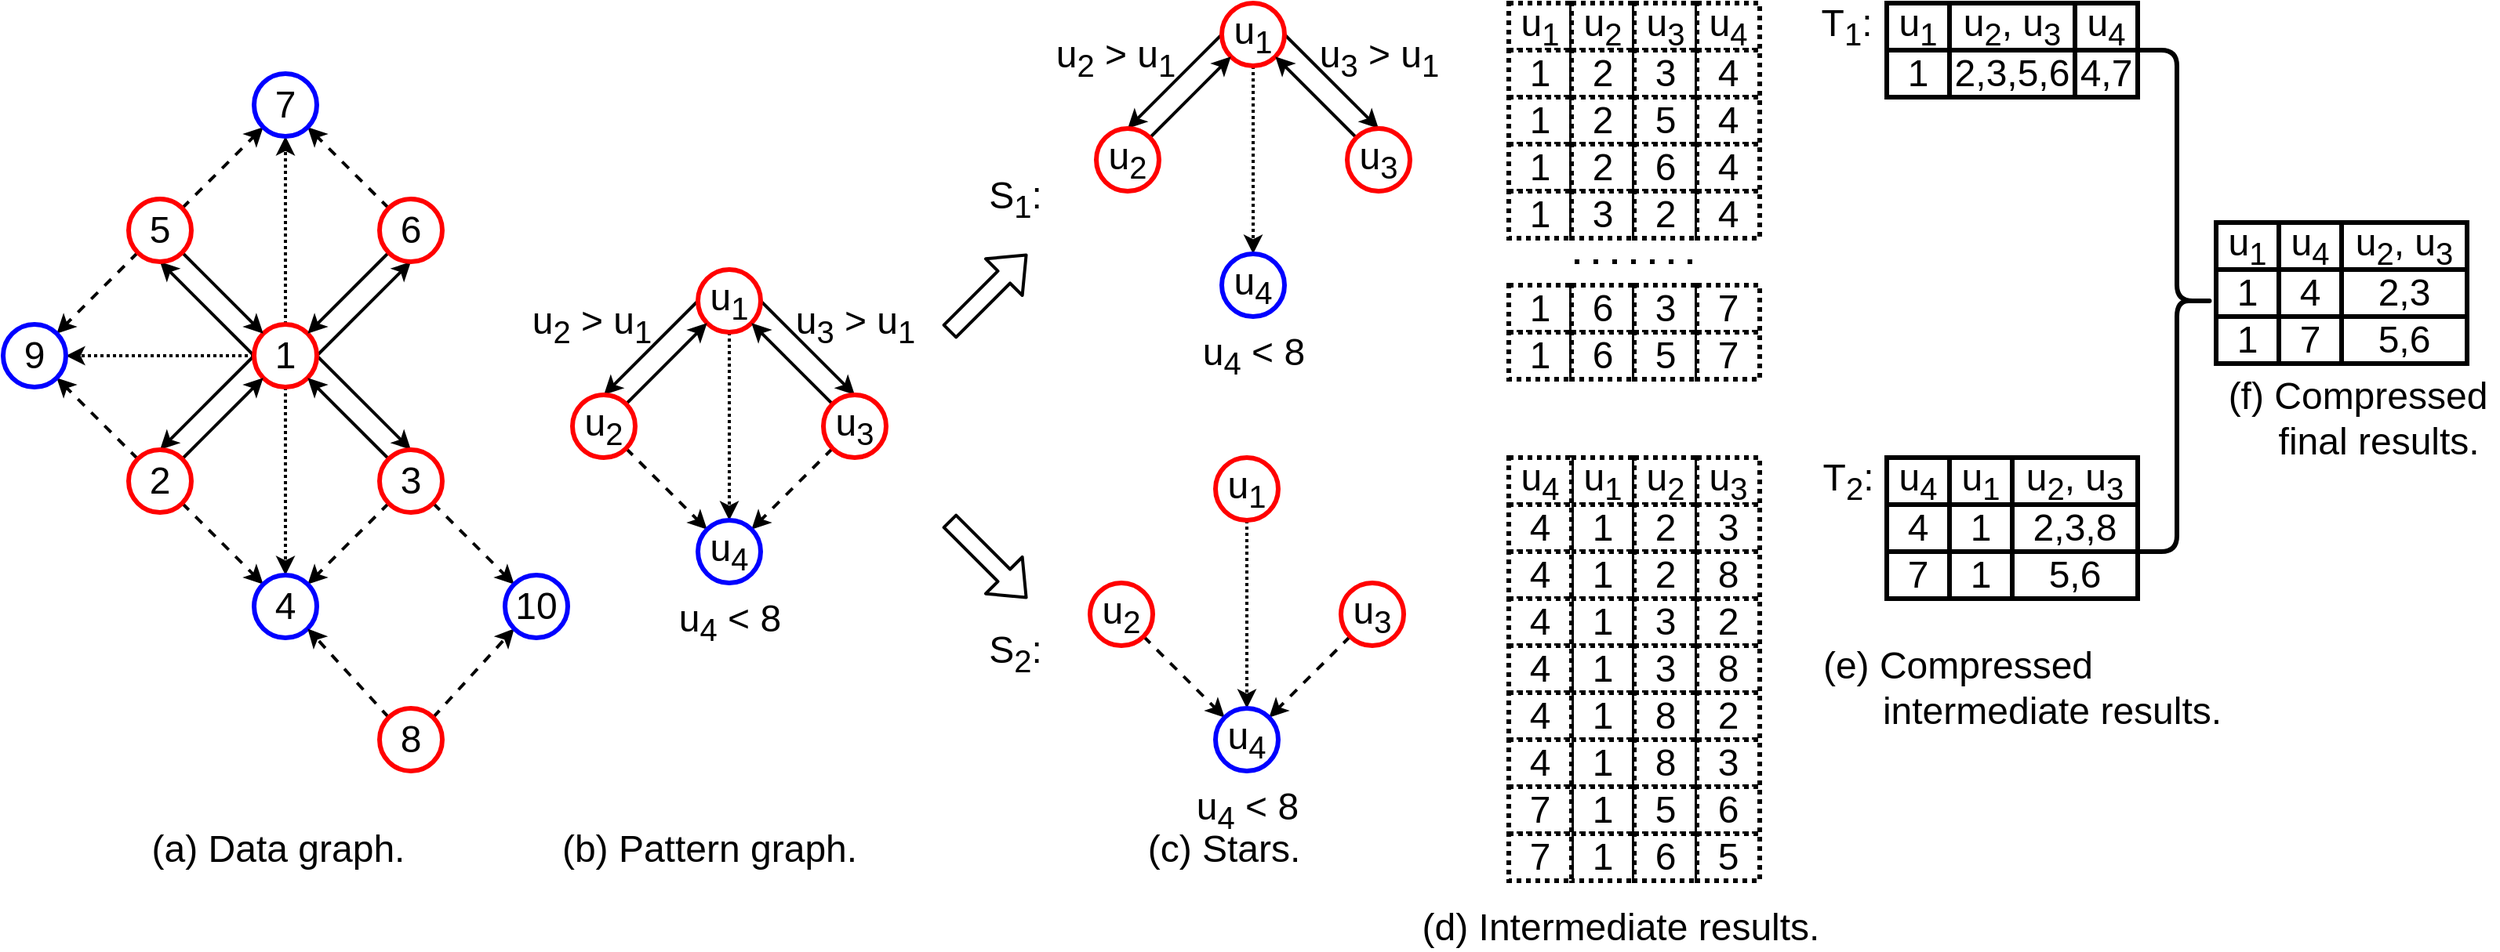 <mxfile version="14.1.8" type="device"><diagram id="WOaeIMO-vQo9n7MquIrS" name="Page-1"><mxGraphModel dx="1102" dy="1976" grid="1" gridSize="10" guides="1" tooltips="1" connect="1" arrows="1" fold="1" page="1" pageScale="1" pageWidth="827" pageHeight="1169" math="0" shadow="0"><root><mxCell id="0"/><mxCell id="1" parent="0"/><mxCell id="_sLVe3COyLqrtuOMPPy9-32" style="edgeStyle=none;rounded=0;orthogonalLoop=1;jettySize=auto;html=1;exitX=0;exitY=0.5;exitDx=0;exitDy=0;entryX=0.5;entryY=0;entryDx=0;entryDy=0;strokeWidth=2;" parent="1" source="_sLVe3COyLqrtuOMPPy9-26" target="_sLVe3COyLqrtuOMPPy9-27" edge="1"><mxGeometry relative="1" as="geometry"/></mxCell><mxCell id="_sLVe3COyLqrtuOMPPy9-34" style="edgeStyle=none;rounded=0;orthogonalLoop=1;jettySize=auto;html=1;exitX=1;exitY=0.5;exitDx=0;exitDy=0;entryX=0.5;entryY=0;entryDx=0;entryDy=0;strokeWidth=2;" parent="1" source="_sLVe3COyLqrtuOMPPy9-26" target="_sLVe3COyLqrtuOMPPy9-28" edge="1"><mxGeometry relative="1" as="geometry"/></mxCell><mxCell id="_sLVe3COyLqrtuOMPPy9-38" style="edgeStyle=none;rounded=0;orthogonalLoop=1;jettySize=auto;html=1;exitX=0.5;exitY=1;exitDx=0;exitDy=0;dashed=1;strokeColor=#000000;strokeWidth=2;dashPattern=1 1;" parent="1" source="_sLVe3COyLqrtuOMPPy9-26" target="_sLVe3COyLqrtuOMPPy9-30" edge="1"><mxGeometry relative="1" as="geometry"/></mxCell><mxCell id="_sLVe3COyLqrtuOMPPy9-26" value="&lt;font style=&quot;font-size: 24px&quot;&gt;u&lt;sub&gt;1&lt;/sub&gt;&lt;/font&gt;" style="ellipse;whiteSpace=wrap;html=1;aspect=fixed;strokeColor=#FF0000;strokeWidth=3;" parent="1" vertex="1"><mxGeometry x="483" y="120" width="40" height="40" as="geometry"/></mxCell><mxCell id="_sLVe3COyLqrtuOMPPy9-33" style="edgeStyle=none;rounded=0;orthogonalLoop=1;jettySize=auto;html=1;exitX=1;exitY=0;exitDx=0;exitDy=0;entryX=0;entryY=1;entryDx=0;entryDy=0;strokeWidth=2;" parent="1" source="_sLVe3COyLqrtuOMPPy9-27" target="_sLVe3COyLqrtuOMPPy9-26" edge="1"><mxGeometry relative="1" as="geometry"/></mxCell><mxCell id="_sLVe3COyLqrtuOMPPy9-36" style="edgeStyle=none;rounded=0;orthogonalLoop=1;jettySize=auto;html=1;exitX=1;exitY=1;exitDx=0;exitDy=0;strokeWidth=2;dashed=1;" parent="1" source="_sLVe3COyLqrtuOMPPy9-27" target="_sLVe3COyLqrtuOMPPy9-30" edge="1"><mxGeometry relative="1" as="geometry"/></mxCell><mxCell id="_sLVe3COyLqrtuOMPPy9-27" value="&lt;span style=&quot;font-size: 24px&quot;&gt;u&lt;sub&gt;2&lt;/sub&gt;&lt;/span&gt;" style="ellipse;whiteSpace=wrap;html=1;aspect=fixed;strokeColor=#FF0000;strokeWidth=3;" parent="1" vertex="1"><mxGeometry x="403" y="200" width="40" height="40" as="geometry"/></mxCell><mxCell id="_sLVe3COyLqrtuOMPPy9-35" style="edgeStyle=none;rounded=0;orthogonalLoop=1;jettySize=auto;html=1;exitX=0;exitY=0;exitDx=0;exitDy=0;entryX=1;entryY=1;entryDx=0;entryDy=0;strokeWidth=2;" parent="1" source="_sLVe3COyLqrtuOMPPy9-28" target="_sLVe3COyLqrtuOMPPy9-26" edge="1"><mxGeometry relative="1" as="geometry"/></mxCell><mxCell id="_sLVe3COyLqrtuOMPPy9-37" style="edgeStyle=none;rounded=0;orthogonalLoop=1;jettySize=auto;html=1;exitX=0;exitY=1;exitDx=0;exitDy=0;dashed=1;strokeColor=#000000;strokeWidth=2;" parent="1" source="_sLVe3COyLqrtuOMPPy9-28" target="_sLVe3COyLqrtuOMPPy9-30" edge="1"><mxGeometry relative="1" as="geometry"/></mxCell><mxCell id="_sLVe3COyLqrtuOMPPy9-28" value="&lt;span style=&quot;font-size: 24px&quot;&gt;u&lt;sub&gt;3&lt;/sub&gt;&lt;/span&gt;" style="ellipse;whiteSpace=wrap;html=1;aspect=fixed;strokeColor=#FF0000;strokeWidth=3;" parent="1" vertex="1"><mxGeometry x="563" y="200" width="40" height="40" as="geometry"/></mxCell><mxCell id="_sLVe3COyLqrtuOMPPy9-30" value="&lt;font style=&quot;font-size: 24px&quot;&gt;u&lt;sub&gt;4&lt;/sub&gt;&lt;/font&gt;" style="ellipse;whiteSpace=wrap;html=1;aspect=fixed;strokeColor=#0000FF;strokeWidth=3;" parent="1" vertex="1"><mxGeometry x="483" y="280" width="40" height="40" as="geometry"/></mxCell><mxCell id="_sLVe3COyLqrtuOMPPy9-39" value="&lt;font style=&quot;font-size: 24px&quot;&gt;u&lt;sub&gt;2&lt;/sub&gt;&amp;nbsp;&amp;gt; u&lt;sub&gt;1&lt;/sub&gt;&lt;/font&gt;" style="text;html=1;align=center;verticalAlign=middle;resizable=0;points=[];autosize=1;" parent="1" vertex="1"><mxGeometry x="370" y="140" width="90" height="30" as="geometry"/></mxCell><mxCell id="_sLVe3COyLqrtuOMPPy9-40" value="&lt;font style=&quot;font-size: 24px&quot;&gt;u&lt;sub&gt;3&lt;/sub&gt;&amp;nbsp;&amp;gt; u&lt;sub&gt;1&lt;/sub&gt;&lt;/font&gt;" style="text;html=1;align=center;verticalAlign=middle;resizable=0;points=[];autosize=1;" parent="1" vertex="1"><mxGeometry x="538" y="140" width="90" height="30" as="geometry"/></mxCell><mxCell id="_sLVe3COyLqrtuOMPPy9-42" value="&lt;font style=&quot;font-size: 24px&quot;&gt;u&lt;sub&gt;4&lt;/sub&gt; &amp;lt; 8&lt;/font&gt;" style="text;html=1;align=center;verticalAlign=middle;resizable=0;points=[];autosize=1;" parent="1" vertex="1"><mxGeometry x="463" y="330" width="80" height="30" as="geometry"/></mxCell><mxCell id="_sLVe3COyLqrtuOMPPy9-43" style="edgeStyle=none;rounded=0;orthogonalLoop=1;jettySize=auto;html=1;exitX=0;exitY=0.5;exitDx=0;exitDy=0;entryX=0.5;entryY=0;entryDx=0;entryDy=0;strokeWidth=2;" parent="1" source="_sLVe3COyLqrtuOMPPy9-46" target="_sLVe3COyLqrtuOMPPy9-49" edge="1"><mxGeometry relative="1" as="geometry"/></mxCell><mxCell id="_sLVe3COyLqrtuOMPPy9-44" style="edgeStyle=none;rounded=0;orthogonalLoop=1;jettySize=auto;html=1;exitX=1;exitY=0.5;exitDx=0;exitDy=0;entryX=0.5;entryY=0;entryDx=0;entryDy=0;strokeWidth=2;" parent="1" source="_sLVe3COyLqrtuOMPPy9-46" target="_sLVe3COyLqrtuOMPPy9-52" edge="1"><mxGeometry relative="1" as="geometry"/></mxCell><mxCell id="_sLVe3COyLqrtuOMPPy9-45" style="edgeStyle=none;rounded=0;orthogonalLoop=1;jettySize=auto;html=1;exitX=0.5;exitY=1;exitDx=0;exitDy=0;dashed=1;strokeColor=#000000;strokeWidth=2;dashPattern=1 1;" parent="1" source="_sLVe3COyLqrtuOMPPy9-46" target="_sLVe3COyLqrtuOMPPy9-53" edge="1"><mxGeometry relative="1" as="geometry"/></mxCell><mxCell id="_sLVe3COyLqrtuOMPPy9-46" value="&lt;font style=&quot;font-size: 24px&quot;&gt;u&lt;sub&gt;1&lt;/sub&gt;&lt;/font&gt;" style="ellipse;whiteSpace=wrap;html=1;aspect=fixed;strokeColor=#FF0000;strokeWidth=3;" parent="1" vertex="1"><mxGeometry x="817" y="-50" width="40" height="40" as="geometry"/></mxCell><mxCell id="_sLVe3COyLqrtuOMPPy9-47" style="edgeStyle=none;rounded=0;orthogonalLoop=1;jettySize=auto;html=1;exitX=1;exitY=0;exitDx=0;exitDy=0;entryX=0;entryY=1;entryDx=0;entryDy=0;strokeWidth=2;" parent="1" source="_sLVe3COyLqrtuOMPPy9-49" target="_sLVe3COyLqrtuOMPPy9-46" edge="1"><mxGeometry relative="1" as="geometry"/></mxCell><mxCell id="_sLVe3COyLqrtuOMPPy9-49" value="&lt;span style=&quot;font-size: 24px&quot;&gt;u&lt;sub&gt;2&lt;/sub&gt;&lt;/span&gt;" style="ellipse;whiteSpace=wrap;html=1;aspect=fixed;strokeColor=#FF0000;strokeWidth=3;" parent="1" vertex="1"><mxGeometry x="737" y="30" width="40" height="40" as="geometry"/></mxCell><mxCell id="_sLVe3COyLqrtuOMPPy9-50" style="edgeStyle=none;rounded=0;orthogonalLoop=1;jettySize=auto;html=1;exitX=0;exitY=0;exitDx=0;exitDy=0;entryX=1;entryY=1;entryDx=0;entryDy=0;strokeWidth=2;" parent="1" source="_sLVe3COyLqrtuOMPPy9-52" target="_sLVe3COyLqrtuOMPPy9-46" edge="1"><mxGeometry relative="1" as="geometry"/></mxCell><mxCell id="_sLVe3COyLqrtuOMPPy9-52" value="&lt;span style=&quot;font-size: 24px&quot;&gt;u&lt;sub&gt;3&lt;/sub&gt;&lt;/span&gt;" style="ellipse;whiteSpace=wrap;html=1;aspect=fixed;strokeColor=#FF0000;strokeWidth=3;" parent="1" vertex="1"><mxGeometry x="897" y="30" width="40" height="40" as="geometry"/></mxCell><mxCell id="_sLVe3COyLqrtuOMPPy9-53" value="&lt;font style=&quot;font-size: 24px&quot;&gt;u&lt;sub&gt;4&lt;/sub&gt;&lt;/font&gt;" style="ellipse;whiteSpace=wrap;html=1;aspect=fixed;strokeColor=#0000FF;strokeWidth=3;" parent="1" vertex="1"><mxGeometry x="817" y="110" width="40" height="40" as="geometry"/></mxCell><mxCell id="_sLVe3COyLqrtuOMPPy9-54" value="&lt;font style=&quot;font-size: 24px&quot;&gt;u&lt;sub&gt;2&lt;/sub&gt;&amp;nbsp;&amp;gt; u&lt;sub&gt;1&lt;/sub&gt;&lt;/font&gt;" style="text;html=1;align=center;verticalAlign=middle;resizable=0;points=[];autosize=1;" parent="1" vertex="1"><mxGeometry x="704" y="-30" width="90" height="30" as="geometry"/></mxCell><mxCell id="_sLVe3COyLqrtuOMPPy9-55" value="&lt;font style=&quot;font-size: 24px&quot;&gt;u&lt;sub&gt;3&lt;/sub&gt;&amp;nbsp;&amp;gt; u&lt;sub&gt;1&lt;/sub&gt;&lt;/font&gt;" style="text;html=1;align=center;verticalAlign=middle;resizable=0;points=[];autosize=1;" parent="1" vertex="1"><mxGeometry x="872" y="-30" width="90" height="30" as="geometry"/></mxCell><mxCell id="_sLVe3COyLqrtuOMPPy9-56" value="&lt;font style=&quot;font-size: 24px&quot;&gt;u&lt;sub&gt;4&lt;/sub&gt; &amp;lt; 8&lt;/font&gt;" style="text;html=1;align=center;verticalAlign=middle;resizable=0;points=[];autosize=1;" parent="1" vertex="1"><mxGeometry x="797" y="160" width="80" height="30" as="geometry"/></mxCell><mxCell id="_sLVe3COyLqrtuOMPPy9-59" style="edgeStyle=none;rounded=0;orthogonalLoop=1;jettySize=auto;html=1;exitX=0.5;exitY=1;exitDx=0;exitDy=0;dashed=1;strokeColor=#000000;strokeWidth=2;dashPattern=1 1;" parent="1" source="_sLVe3COyLqrtuOMPPy9-60" target="_sLVe3COyLqrtuOMPPy9-67" edge="1"><mxGeometry relative="1" as="geometry"/></mxCell><mxCell id="_sLVe3COyLqrtuOMPPy9-60" value="&lt;font style=&quot;font-size: 24px&quot;&gt;u&lt;sub&gt;1&lt;/sub&gt;&lt;/font&gt;" style="ellipse;whiteSpace=wrap;html=1;aspect=fixed;strokeColor=#FF0000;strokeWidth=3;" parent="1" vertex="1"><mxGeometry x="813" y="240" width="40" height="40" as="geometry"/></mxCell><mxCell id="_sLVe3COyLqrtuOMPPy9-62" style="edgeStyle=none;rounded=0;orthogonalLoop=1;jettySize=auto;html=1;exitX=1;exitY=1;exitDx=0;exitDy=0;strokeWidth=2;dashed=1;" parent="1" source="_sLVe3COyLqrtuOMPPy9-63" target="_sLVe3COyLqrtuOMPPy9-67" edge="1"><mxGeometry relative="1" as="geometry"/></mxCell><mxCell id="_sLVe3COyLqrtuOMPPy9-63" value="&lt;span style=&quot;font-size: 24px&quot;&gt;u&lt;sub&gt;2&lt;/sub&gt;&lt;/span&gt;" style="ellipse;whiteSpace=wrap;html=1;aspect=fixed;strokeColor=#FF0000;strokeWidth=3;" parent="1" vertex="1"><mxGeometry x="733" y="320" width="40" height="40" as="geometry"/></mxCell><mxCell id="_sLVe3COyLqrtuOMPPy9-65" style="edgeStyle=none;rounded=0;orthogonalLoop=1;jettySize=auto;html=1;exitX=0;exitY=1;exitDx=0;exitDy=0;dashed=1;strokeColor=#000000;strokeWidth=2;" parent="1" source="_sLVe3COyLqrtuOMPPy9-66" target="_sLVe3COyLqrtuOMPPy9-67" edge="1"><mxGeometry relative="1" as="geometry"/></mxCell><mxCell id="_sLVe3COyLqrtuOMPPy9-66" value="&lt;span style=&quot;font-size: 24px&quot;&gt;u&lt;sub&gt;3&lt;/sub&gt;&lt;/span&gt;" style="ellipse;whiteSpace=wrap;html=1;aspect=fixed;strokeColor=#FF0000;strokeWidth=3;" parent="1" vertex="1"><mxGeometry x="893" y="320" width="40" height="40" as="geometry"/></mxCell><mxCell id="_sLVe3COyLqrtuOMPPy9-67" value="&lt;font style=&quot;font-size: 24px&quot;&gt;u&lt;sub&gt;4&lt;/sub&gt;&lt;/font&gt;" style="ellipse;whiteSpace=wrap;html=1;aspect=fixed;strokeColor=#0000FF;strokeWidth=3;" parent="1" vertex="1"><mxGeometry x="813" y="400" width="40" height="40" as="geometry"/></mxCell><mxCell id="_sLVe3COyLqrtuOMPPy9-70" value="&lt;font style=&quot;font-size: 24px&quot;&gt;u&lt;sub&gt;4&lt;/sub&gt; &amp;lt; 8&lt;/font&gt;" style="text;html=1;align=center;verticalAlign=middle;resizable=0;points=[];autosize=1;" parent="1" vertex="1"><mxGeometry x="793" y="450" width="80" height="30" as="geometry"/></mxCell><mxCell id="_sLVe3COyLqrtuOMPPy9-73" value="" style="shape=flexArrow;endArrow=classic;html=1;strokeWidth=2;" parent="1" edge="1"><mxGeometry width="50" height="50" relative="1" as="geometry"><mxPoint x="643" y="280" as="sourcePoint"/><mxPoint x="693" y="330" as="targetPoint"/></mxGeometry></mxCell><mxCell id="_sLVe3COyLqrtuOMPPy9-74" value="" style="shape=flexArrow;endArrow=classic;html=1;strokeWidth=2;" parent="1" edge="1"><mxGeometry width="50" height="50" relative="1" as="geometry"><mxPoint x="643" y="160" as="sourcePoint"/><mxPoint x="693" y="110" as="targetPoint"/></mxGeometry></mxCell><mxCell id="_sLVe3COyLqrtuOMPPy9-86" style="edgeStyle=none;rounded=0;orthogonalLoop=1;jettySize=auto;html=1;exitX=0;exitY=0.5;exitDx=0;exitDy=0;entryX=0.5;entryY=0;entryDx=0;entryDy=0;strokeWidth=2;" parent="1" source="_sLVe3COyLqrtuOMPPy9-89" target="_sLVe3COyLqrtuOMPPy9-92" edge="1"><mxGeometry relative="1" as="geometry"/></mxCell><mxCell id="_sLVe3COyLqrtuOMPPy9-87" style="edgeStyle=none;rounded=0;orthogonalLoop=1;jettySize=auto;html=1;exitX=1;exitY=0.5;exitDx=0;exitDy=0;entryX=0.5;entryY=0;entryDx=0;entryDy=0;strokeWidth=2;" parent="1" source="_sLVe3COyLqrtuOMPPy9-89" target="_sLVe3COyLqrtuOMPPy9-95" edge="1"><mxGeometry relative="1" as="geometry"/></mxCell><mxCell id="_sLVe3COyLqrtuOMPPy9-88" style="edgeStyle=none;rounded=0;orthogonalLoop=1;jettySize=auto;html=1;exitX=0.5;exitY=1;exitDx=0;exitDy=0;dashed=1;strokeColor=#000000;strokeWidth=2;dashPattern=1 1;" parent="1" source="_sLVe3COyLqrtuOMPPy9-89" target="_sLVe3COyLqrtuOMPPy9-96" edge="1"><mxGeometry relative="1" as="geometry"/></mxCell><mxCell id="_sLVe3COyLqrtuOMPPy9-107" style="edgeStyle=none;rounded=0;orthogonalLoop=1;jettySize=auto;html=1;exitX=0.5;exitY=0;exitDx=0;exitDy=0;dashed=1;strokeColor=#000000;strokeWidth=2;dashPattern=1 1;" parent="1" source="_sLVe3COyLqrtuOMPPy9-89" target="_sLVe3COyLqrtuOMPPy9-102" edge="1"><mxGeometry relative="1" as="geometry"/></mxCell><mxCell id="_sLVe3COyLqrtuOMPPy9-108" style="edgeStyle=none;rounded=0;orthogonalLoop=1;jettySize=auto;html=1;exitX=0;exitY=0.5;exitDx=0;exitDy=0;strokeColor=#000000;strokeWidth=2;entryX=0.5;entryY=1;entryDx=0;entryDy=0;" parent="1" source="_sLVe3COyLqrtuOMPPy9-89" target="_sLVe3COyLqrtuOMPPy9-100" edge="1"><mxGeometry relative="1" as="geometry"><mxPoint x="148" y="115" as="targetPoint"/></mxGeometry></mxCell><mxCell id="_sLVe3COyLqrtuOMPPy9-110" style="edgeStyle=none;rounded=0;orthogonalLoop=1;jettySize=auto;html=1;exitX=1;exitY=0.5;exitDx=0;exitDy=0;entryX=0.5;entryY=1;entryDx=0;entryDy=0;strokeColor=#000000;strokeWidth=2;" parent="1" source="_sLVe3COyLqrtuOMPPy9-89" target="_sLVe3COyLqrtuOMPPy9-101" edge="1"><mxGeometry relative="1" as="geometry"/></mxCell><mxCell id="_sLVe3COyLqrtuOMPPy9-162" style="edgeStyle=none;rounded=0;orthogonalLoop=1;jettySize=auto;html=1;exitX=0;exitY=0.5;exitDx=0;exitDy=0;entryX=1;entryY=0.5;entryDx=0;entryDy=0;dashed=1;dashPattern=1 1;strokeColor=#000000;strokeWidth=2;" parent="1" source="_sLVe3COyLqrtuOMPPy9-89" target="_sLVe3COyLqrtuOMPPy9-161" edge="1"><mxGeometry relative="1" as="geometry"/></mxCell><mxCell id="_sLVe3COyLqrtuOMPPy9-89" value="&lt;span style=&quot;font-size: 24px&quot;&gt;1&lt;/span&gt;" style="ellipse;whiteSpace=wrap;html=1;aspect=fixed;strokeColor=#FF0000;strokeWidth=3;" parent="1" vertex="1"><mxGeometry x="200" y="155" width="40" height="40" as="geometry"/></mxCell><mxCell id="_sLVe3COyLqrtuOMPPy9-90" style="edgeStyle=none;rounded=0;orthogonalLoop=1;jettySize=auto;html=1;exitX=1;exitY=0;exitDx=0;exitDy=0;entryX=0;entryY=1;entryDx=0;entryDy=0;strokeWidth=2;" parent="1" source="_sLVe3COyLqrtuOMPPy9-92" target="_sLVe3COyLqrtuOMPPy9-89" edge="1"><mxGeometry relative="1" as="geometry"/></mxCell><mxCell id="_sLVe3COyLqrtuOMPPy9-91" style="edgeStyle=none;rounded=0;orthogonalLoop=1;jettySize=auto;html=1;exitX=1;exitY=1;exitDx=0;exitDy=0;strokeWidth=2;dashed=1;" parent="1" source="_sLVe3COyLqrtuOMPPy9-92" target="_sLVe3COyLqrtuOMPPy9-96" edge="1"><mxGeometry relative="1" as="geometry"/></mxCell><mxCell id="_sLVe3COyLqrtuOMPPy9-172" style="edgeStyle=none;rounded=0;orthogonalLoop=1;jettySize=auto;html=1;exitX=0;exitY=0;exitDx=0;exitDy=0;entryX=1;entryY=1;entryDx=0;entryDy=0;dashed=1;strokeColor=#000000;strokeWidth=2;" parent="1" source="_sLVe3COyLqrtuOMPPy9-92" target="_sLVe3COyLqrtuOMPPy9-161" edge="1"><mxGeometry relative="1" as="geometry"/></mxCell><mxCell id="_sLVe3COyLqrtuOMPPy9-92" value="&lt;span style=&quot;font-size: 24px&quot;&gt;2&lt;/span&gt;" style="ellipse;whiteSpace=wrap;html=1;aspect=fixed;strokeColor=#FF0000;strokeWidth=3;" parent="1" vertex="1"><mxGeometry x="120" y="235" width="40" height="40" as="geometry"/></mxCell><mxCell id="_sLVe3COyLqrtuOMPPy9-93" style="edgeStyle=none;rounded=0;orthogonalLoop=1;jettySize=auto;html=1;exitX=0;exitY=0;exitDx=0;exitDy=0;entryX=1;entryY=1;entryDx=0;entryDy=0;strokeWidth=2;" parent="1" source="_sLVe3COyLqrtuOMPPy9-95" target="_sLVe3COyLqrtuOMPPy9-89" edge="1"><mxGeometry relative="1" as="geometry"/></mxCell><mxCell id="_sLVe3COyLqrtuOMPPy9-94" style="edgeStyle=none;rounded=0;orthogonalLoop=1;jettySize=auto;html=1;exitX=0;exitY=1;exitDx=0;exitDy=0;dashed=1;strokeColor=#000000;strokeWidth=2;" parent="1" source="_sLVe3COyLqrtuOMPPy9-95" target="_sLVe3COyLqrtuOMPPy9-96" edge="1"><mxGeometry relative="1" as="geometry"/></mxCell><mxCell id="UqolCwmjwuhGTCNBDxqi-11" style="edgeStyle=none;rounded=0;orthogonalLoop=1;jettySize=auto;html=1;exitX=1;exitY=1;exitDx=0;exitDy=0;entryX=0;entryY=0;entryDx=0;entryDy=0;strokeWidth=2;dashed=1;" parent="1" source="_sLVe3COyLqrtuOMPPy9-95" target="UqolCwmjwuhGTCNBDxqi-10" edge="1"><mxGeometry relative="1" as="geometry"/></mxCell><mxCell id="_sLVe3COyLqrtuOMPPy9-95" value="&lt;span style=&quot;font-size: 24px&quot;&gt;3&lt;/span&gt;" style="ellipse;whiteSpace=wrap;html=1;aspect=fixed;strokeColor=#FF0000;strokeWidth=3;" parent="1" vertex="1"><mxGeometry x="280" y="235" width="40" height="40" as="geometry"/></mxCell><mxCell id="_sLVe3COyLqrtuOMPPy9-96" value="&lt;span style=&quot;font-size: 24px&quot;&gt;4&lt;/span&gt;" style="ellipse;whiteSpace=wrap;html=1;aspect=fixed;strokeColor=#0000FF;strokeWidth=3;" parent="1" vertex="1"><mxGeometry x="200" y="315" width="40" height="40" as="geometry"/></mxCell><mxCell id="_sLVe3COyLqrtuOMPPy9-109" style="edgeStyle=none;rounded=0;orthogonalLoop=1;jettySize=auto;html=1;exitX=1;exitY=1;exitDx=0;exitDy=0;strokeColor=#000000;strokeWidth=2;" parent="1" source="_sLVe3COyLqrtuOMPPy9-100" target="_sLVe3COyLqrtuOMPPy9-89" edge="1"><mxGeometry relative="1" as="geometry"/></mxCell><mxCell id="_sLVe3COyLqrtuOMPPy9-112" style="edgeStyle=none;rounded=0;orthogonalLoop=1;jettySize=auto;html=1;exitX=1;exitY=0;exitDx=0;exitDy=0;strokeColor=#000000;strokeWidth=2;dashed=1;" parent="1" source="_sLVe3COyLqrtuOMPPy9-100" target="_sLVe3COyLqrtuOMPPy9-102" edge="1"><mxGeometry relative="1" as="geometry"/></mxCell><mxCell id="_sLVe3COyLqrtuOMPPy9-171" style="edgeStyle=none;rounded=0;orthogonalLoop=1;jettySize=auto;html=1;exitX=0;exitY=1;exitDx=0;exitDy=0;entryX=1;entryY=0;entryDx=0;entryDy=0;dashed=1;strokeColor=#000000;strokeWidth=2;" parent="1" source="_sLVe3COyLqrtuOMPPy9-100" target="_sLVe3COyLqrtuOMPPy9-161" edge="1"><mxGeometry relative="1" as="geometry"/></mxCell><mxCell id="_sLVe3COyLqrtuOMPPy9-100" value="&lt;span style=&quot;font-size: 24px&quot;&gt;5&lt;/span&gt;" style="ellipse;whiteSpace=wrap;html=1;aspect=fixed;strokeColor=#FF0000;strokeWidth=3;" parent="1" vertex="1"><mxGeometry x="120" y="75" width="40" height="40" as="geometry"/></mxCell><mxCell id="_sLVe3COyLqrtuOMPPy9-111" style="edgeStyle=none;rounded=0;orthogonalLoop=1;jettySize=auto;html=1;exitX=0;exitY=1;exitDx=0;exitDy=0;entryX=1;entryY=0;entryDx=0;entryDy=0;strokeColor=#000000;strokeWidth=2;" parent="1" source="_sLVe3COyLqrtuOMPPy9-101" target="_sLVe3COyLqrtuOMPPy9-89" edge="1"><mxGeometry relative="1" as="geometry"/></mxCell><mxCell id="_sLVe3COyLqrtuOMPPy9-113" style="edgeStyle=none;rounded=0;orthogonalLoop=1;jettySize=auto;html=1;exitX=0;exitY=0;exitDx=0;exitDy=0;entryX=1;entryY=1;entryDx=0;entryDy=0;dashed=1;strokeColor=#000000;strokeWidth=2;" parent="1" source="_sLVe3COyLqrtuOMPPy9-101" target="_sLVe3COyLqrtuOMPPy9-102" edge="1"><mxGeometry relative="1" as="geometry"/></mxCell><mxCell id="_sLVe3COyLqrtuOMPPy9-101" value="&lt;span style=&quot;font-size: 24px&quot;&gt;6&lt;/span&gt;" style="ellipse;whiteSpace=wrap;html=1;aspect=fixed;strokeColor=#FF0000;strokeWidth=3;" parent="1" vertex="1"><mxGeometry x="280" y="75" width="40" height="40" as="geometry"/></mxCell><mxCell id="_sLVe3COyLqrtuOMPPy9-102" value="&lt;span style=&quot;font-size: 24px&quot;&gt;7&lt;/span&gt;" style="ellipse;whiteSpace=wrap;html=1;aspect=fixed;strokeColor=#0000FF;strokeWidth=3;" parent="1" vertex="1"><mxGeometry x="200" y="-5" width="40" height="40" as="geometry"/></mxCell><mxCell id="_sLVe3COyLqrtuOMPPy9-114" value="&lt;font style=&quot;font-size: 24px&quot;&gt;u&lt;sub&gt;1&lt;/sub&gt;&lt;/font&gt;" style="rounded=0;whiteSpace=wrap;html=1;strokeWidth=3;dashed=1;dashPattern=1 1;" parent="1" vertex="1"><mxGeometry x="1000" y="-50" width="40" height="30" as="geometry"/></mxCell><mxCell id="_sLVe3COyLqrtuOMPPy9-115" value="&lt;span style=&quot;font-size: 24px&quot;&gt;u&lt;sub&gt;2&lt;/sub&gt;&lt;/span&gt;" style="rounded=0;whiteSpace=wrap;html=1;strokeWidth=3;dashed=1;dashPattern=1 1;" parent="1" vertex="1"><mxGeometry x="1040" y="-50" width="40" height="30" as="geometry"/></mxCell><mxCell id="_sLVe3COyLqrtuOMPPy9-116" value="&lt;span style=&quot;font-size: 24px&quot;&gt;u&lt;sub&gt;3&lt;/sub&gt;&lt;/span&gt;" style="rounded=0;whiteSpace=wrap;html=1;strokeWidth=3;dashed=1;dashPattern=1 1;" parent="1" vertex="1"><mxGeometry x="1080" y="-50" width="40" height="30" as="geometry"/></mxCell><mxCell id="_sLVe3COyLqrtuOMPPy9-117" value="&lt;span style=&quot;font-size: 24px&quot;&gt;u&lt;sub&gt;4&lt;/sub&gt;&lt;/span&gt;" style="rounded=0;whiteSpace=wrap;html=1;strokeWidth=3;dashed=1;dashPattern=1 1;" parent="1" vertex="1"><mxGeometry x="1120" y="-50" width="40" height="30" as="geometry"/></mxCell><mxCell id="_sLVe3COyLqrtuOMPPy9-119" value="&lt;span style=&quot;font-size: 24px&quot;&gt;1&lt;/span&gt;" style="rounded=0;whiteSpace=wrap;html=1;strokeWidth=3;dashed=1;dashPattern=1 1;" parent="1" vertex="1"><mxGeometry x="1000" y="-20" width="40" height="30" as="geometry"/></mxCell><mxCell id="_sLVe3COyLqrtuOMPPy9-120" value="&lt;span style=&quot;font-size: 24px&quot;&gt;2&lt;/span&gt;" style="rounded=0;whiteSpace=wrap;html=1;strokeWidth=3;dashed=1;dashPattern=1 1;" parent="1" vertex="1"><mxGeometry x="1040" y="-20" width="40" height="30" as="geometry"/></mxCell><mxCell id="_sLVe3COyLqrtuOMPPy9-121" value="&lt;span style=&quot;font-size: 24px&quot;&gt;3&lt;/span&gt;" style="rounded=0;whiteSpace=wrap;html=1;strokeWidth=3;dashed=1;dashPattern=1 1;" parent="1" vertex="1"><mxGeometry x="1080" y="-20" width="40" height="30" as="geometry"/></mxCell><mxCell id="_sLVe3COyLqrtuOMPPy9-122" value="&lt;span style=&quot;font-size: 24px&quot;&gt;4&lt;/span&gt;" style="rounded=0;whiteSpace=wrap;html=1;strokeWidth=3;dashed=1;dashPattern=1 1;" parent="1" vertex="1"><mxGeometry x="1120" y="-20" width="40" height="30" as="geometry"/></mxCell><mxCell id="_sLVe3COyLqrtuOMPPy9-123" value="&lt;span style=&quot;font-size: 24px&quot;&gt;1&lt;/span&gt;" style="rounded=0;whiteSpace=wrap;html=1;strokeWidth=3;dashed=1;dashPattern=1 1;" parent="1" vertex="1"><mxGeometry x="1000" y="10" width="40" height="30" as="geometry"/></mxCell><mxCell id="_sLVe3COyLqrtuOMPPy9-124" value="&lt;span style=&quot;font-size: 24px&quot;&gt;2&lt;/span&gt;" style="rounded=0;whiteSpace=wrap;html=1;strokeWidth=3;dashed=1;dashPattern=1 1;" parent="1" vertex="1"><mxGeometry x="1040" y="10" width="40" height="30" as="geometry"/></mxCell><mxCell id="_sLVe3COyLqrtuOMPPy9-125" value="&lt;span style=&quot;font-size: 24px&quot;&gt;5&lt;/span&gt;" style="rounded=0;whiteSpace=wrap;html=1;strokeWidth=3;dashed=1;dashPattern=1 1;" parent="1" vertex="1"><mxGeometry x="1080" y="10" width="40" height="30" as="geometry"/></mxCell><mxCell id="_sLVe3COyLqrtuOMPPy9-126" value="&lt;span style=&quot;font-size: 24px&quot;&gt;4&lt;/span&gt;" style="rounded=0;whiteSpace=wrap;html=1;strokeWidth=3;dashed=1;dashPattern=1 1;" parent="1" vertex="1"><mxGeometry x="1120" y="10" width="40" height="30" as="geometry"/></mxCell><mxCell id="_sLVe3COyLqrtuOMPPy9-149" value="&lt;font style=&quot;font-size: 24px&quot;&gt;u&lt;sub&gt;1&lt;/sub&gt;&lt;/font&gt;" style="rounded=0;whiteSpace=wrap;html=1;strokeWidth=3;dashed=1;dashPattern=1 1;" parent="1" vertex="1"><mxGeometry x="1040" y="240" width="40" height="30" as="geometry"/></mxCell><mxCell id="_sLVe3COyLqrtuOMPPy9-150" value="&lt;span style=&quot;font-size: 24px&quot;&gt;u&lt;sub&gt;2&lt;/sub&gt;&lt;/span&gt;" style="rounded=0;whiteSpace=wrap;html=1;strokeWidth=3;dashed=1;dashPattern=1 1;" parent="1" vertex="1"><mxGeometry x="1080" y="240" width="40" height="30" as="geometry"/></mxCell><mxCell id="_sLVe3COyLqrtuOMPPy9-151" value="&lt;span style=&quot;font-size: 24px&quot;&gt;u&lt;sub&gt;3&lt;/sub&gt;&lt;/span&gt;" style="rounded=0;whiteSpace=wrap;html=1;strokeWidth=3;dashed=1;dashPattern=1 1;" parent="1" vertex="1"><mxGeometry x="1120" y="240" width="40" height="30" as="geometry"/></mxCell><mxCell id="_sLVe3COyLqrtuOMPPy9-152" value="&lt;span style=&quot;font-size: 24px&quot;&gt;1&lt;/span&gt;" style="rounded=0;whiteSpace=wrap;html=1;strokeWidth=3;dashed=1;dashPattern=1 1;" parent="1" vertex="1"><mxGeometry x="1040" y="270" width="40" height="30" as="geometry"/></mxCell><mxCell id="_sLVe3COyLqrtuOMPPy9-153" value="&lt;span style=&quot;font-size: 24px&quot;&gt;2&lt;/span&gt;" style="rounded=0;whiteSpace=wrap;html=1;strokeWidth=3;dashed=1;dashPattern=1 1;" parent="1" vertex="1"><mxGeometry x="1080" y="270" width="40" height="30" as="geometry"/></mxCell><mxCell id="_sLVe3COyLqrtuOMPPy9-154" value="&lt;span style=&quot;font-size: 24px&quot;&gt;3&lt;/span&gt;" style="rounded=0;whiteSpace=wrap;html=1;strokeWidth=3;dashed=1;dashPattern=1 1;" parent="1" vertex="1"><mxGeometry x="1120" y="270" width="40" height="30" as="geometry"/></mxCell><mxCell id="_sLVe3COyLqrtuOMPPy9-155" value="&lt;span style=&quot;font-size: 24px&quot;&gt;1&lt;/span&gt;" style="rounded=0;whiteSpace=wrap;html=1;strokeWidth=3;dashed=1;dashPattern=1 1;" parent="1" vertex="1"><mxGeometry x="1040" y="300" width="40" height="30" as="geometry"/></mxCell><mxCell id="_sLVe3COyLqrtuOMPPy9-156" value="&lt;span style=&quot;font-size: 24px&quot;&gt;2&lt;/span&gt;" style="rounded=0;whiteSpace=wrap;html=1;strokeWidth=3;dashed=1;dashPattern=1 1;" parent="1" vertex="1"><mxGeometry x="1080" y="300" width="40" height="30" as="geometry"/></mxCell><mxCell id="_sLVe3COyLqrtuOMPPy9-157" value="&lt;span style=&quot;font-size: 24px&quot;&gt;8&lt;/span&gt;" style="rounded=0;whiteSpace=wrap;html=1;strokeWidth=3;dashed=1;dashPattern=1 1;" parent="1" vertex="1"><mxGeometry x="1120" y="300" width="40" height="30" as="geometry"/></mxCell><mxCell id="_sLVe3COyLqrtuOMPPy9-158" value="&lt;span style=&quot;font-size: 24px&quot;&gt;u&lt;sub&gt;4&lt;/sub&gt;&lt;/span&gt;" style="rounded=0;whiteSpace=wrap;html=1;strokeWidth=3;dashed=1;dashPattern=1 1;" parent="1" vertex="1"><mxGeometry x="1000" y="240" width="40" height="30" as="geometry"/></mxCell><mxCell id="_sLVe3COyLqrtuOMPPy9-159" value="&lt;span style=&quot;font-size: 24px&quot;&gt;4&lt;/span&gt;" style="rounded=0;whiteSpace=wrap;html=1;strokeWidth=3;dashed=1;dashPattern=1 1;" parent="1" vertex="1"><mxGeometry x="1000" y="270" width="40" height="30" as="geometry"/></mxCell><mxCell id="_sLVe3COyLqrtuOMPPy9-160" value="&lt;span style=&quot;font-size: 24px&quot;&gt;4&lt;/span&gt;" style="rounded=0;whiteSpace=wrap;html=1;strokeWidth=3;dashed=1;dashPattern=1 1;" parent="1" vertex="1"><mxGeometry x="1000" y="300" width="40" height="30" as="geometry"/></mxCell><mxCell id="_sLVe3COyLqrtuOMPPy9-161" value="&lt;span style=&quot;font-size: 24px&quot;&gt;9&lt;/span&gt;" style="ellipse;whiteSpace=wrap;html=1;aspect=fixed;strokeColor=#0000FF;strokeWidth=3;" parent="1" vertex="1"><mxGeometry x="40" y="155" width="40" height="40" as="geometry"/></mxCell><mxCell id="_sLVe3COyLqrtuOMPPy9-163" value="&lt;span style=&quot;font-size: 24px&quot;&gt;1&lt;/span&gt;" style="rounded=0;whiteSpace=wrap;html=1;strokeWidth=3;dashed=1;dashPattern=1 1;" parent="1" vertex="1"><mxGeometry x="1000" y="40" width="40" height="30" as="geometry"/></mxCell><mxCell id="_sLVe3COyLqrtuOMPPy9-164" value="&lt;span style=&quot;font-size: 24px&quot;&gt;2&lt;/span&gt;" style="rounded=0;whiteSpace=wrap;html=1;strokeWidth=3;dashed=1;dashPattern=1 1;" parent="1" vertex="1"><mxGeometry x="1040" y="40" width="40" height="30" as="geometry"/></mxCell><mxCell id="_sLVe3COyLqrtuOMPPy9-165" value="&lt;span style=&quot;font-size: 24px&quot;&gt;6&lt;/span&gt;" style="rounded=0;whiteSpace=wrap;html=1;strokeWidth=3;dashed=1;dashPattern=1 1;" parent="1" vertex="1"><mxGeometry x="1080" y="40" width="40" height="30" as="geometry"/></mxCell><mxCell id="_sLVe3COyLqrtuOMPPy9-166" value="&lt;span style=&quot;font-size: 24px&quot;&gt;4&lt;/span&gt;" style="rounded=0;whiteSpace=wrap;html=1;strokeWidth=3;dashed=1;dashPattern=1 1;" parent="1" vertex="1"><mxGeometry x="1120" y="40" width="40" height="30" as="geometry"/></mxCell><mxCell id="_sLVe3COyLqrtuOMPPy9-167" value="&lt;span style=&quot;font-size: 24px&quot;&gt;1&lt;/span&gt;" style="rounded=0;whiteSpace=wrap;html=1;strokeWidth=3;dashed=1;dashPattern=1 1;" parent="1" vertex="1"><mxGeometry x="1000" y="70" width="40" height="30" as="geometry"/></mxCell><mxCell id="_sLVe3COyLqrtuOMPPy9-168" value="&lt;span style=&quot;font-size: 24px&quot;&gt;3&lt;/span&gt;" style="rounded=0;whiteSpace=wrap;html=1;strokeWidth=3;dashed=1;dashPattern=1 1;" parent="1" vertex="1"><mxGeometry x="1040" y="70" width="40" height="30" as="geometry"/></mxCell><mxCell id="_sLVe3COyLqrtuOMPPy9-169" value="&lt;span style=&quot;font-size: 24px&quot;&gt;2&lt;/span&gt;" style="rounded=0;whiteSpace=wrap;html=1;strokeWidth=3;dashed=1;dashPattern=1 1;" parent="1" vertex="1"><mxGeometry x="1080" y="70" width="40" height="30" as="geometry"/></mxCell><mxCell id="_sLVe3COyLqrtuOMPPy9-170" value="&lt;span style=&quot;font-size: 24px&quot;&gt;4&lt;/span&gt;" style="rounded=0;whiteSpace=wrap;html=1;strokeWidth=3;dashed=1;dashPattern=1 1;" parent="1" vertex="1"><mxGeometry x="1120" y="70" width="40" height="30" as="geometry"/></mxCell><mxCell id="_sLVe3COyLqrtuOMPPy9-174" style="edgeStyle=none;rounded=0;orthogonalLoop=1;jettySize=auto;html=1;exitX=0;exitY=0;exitDx=0;exitDy=0;entryX=1;entryY=1;entryDx=0;entryDy=0;dashed=1;strokeColor=#000000;strokeWidth=2;" parent="1" source="_sLVe3COyLqrtuOMPPy9-173" target="_sLVe3COyLqrtuOMPPy9-96" edge="1"><mxGeometry relative="1" as="geometry"/></mxCell><mxCell id="UqolCwmjwuhGTCNBDxqi-12" style="edgeStyle=none;rounded=0;orthogonalLoop=1;jettySize=auto;html=1;exitX=1;exitY=0;exitDx=0;exitDy=0;entryX=0;entryY=1;entryDx=0;entryDy=0;dashed=1;strokeWidth=2;" parent="1" source="_sLVe3COyLqrtuOMPPy9-173" target="UqolCwmjwuhGTCNBDxqi-10" edge="1"><mxGeometry relative="1" as="geometry"/></mxCell><mxCell id="_sLVe3COyLqrtuOMPPy9-173" value="&lt;span style=&quot;font-size: 24px&quot;&gt;8&lt;/span&gt;" style="ellipse;whiteSpace=wrap;html=1;aspect=fixed;strokeColor=#FF0000;strokeWidth=3;" parent="1" vertex="1"><mxGeometry x="280" y="400" width="40" height="40" as="geometry"/></mxCell><mxCell id="_sLVe3COyLqrtuOMPPy9-175" value="&lt;span style=&quot;font-size: 24px&quot;&gt;1&lt;/span&gt;" style="rounded=0;whiteSpace=wrap;html=1;strokeWidth=3;dashed=1;dashPattern=1 1;" parent="1" vertex="1"><mxGeometry x="1040" y="330" width="40" height="30" as="geometry"/></mxCell><mxCell id="_sLVe3COyLqrtuOMPPy9-176" value="&lt;span style=&quot;font-size: 24px&quot;&gt;3&lt;/span&gt;" style="rounded=0;whiteSpace=wrap;html=1;strokeWidth=3;dashed=1;dashPattern=1 1;" parent="1" vertex="1"><mxGeometry x="1080" y="330" width="40" height="30" as="geometry"/></mxCell><mxCell id="_sLVe3COyLqrtuOMPPy9-177" value="&lt;span style=&quot;font-size: 24px&quot;&gt;2&lt;/span&gt;" style="rounded=0;whiteSpace=wrap;html=1;strokeWidth=3;dashed=1;dashPattern=1 1;" parent="1" vertex="1"><mxGeometry x="1120" y="330" width="40" height="30" as="geometry"/></mxCell><mxCell id="_sLVe3COyLqrtuOMPPy9-178" value="&lt;span style=&quot;font-size: 24px&quot;&gt;1&lt;/span&gt;" style="rounded=0;whiteSpace=wrap;html=1;strokeWidth=3;dashed=1;dashPattern=1 1;" parent="1" vertex="1"><mxGeometry x="1040" y="360" width="40" height="30" as="geometry"/></mxCell><mxCell id="_sLVe3COyLqrtuOMPPy9-179" value="&lt;span style=&quot;font-size: 24px&quot;&gt;3&lt;/span&gt;" style="rounded=0;whiteSpace=wrap;html=1;strokeWidth=3;dashed=1;dashPattern=1 1;" parent="1" vertex="1"><mxGeometry x="1080" y="360" width="40" height="30" as="geometry"/></mxCell><mxCell id="_sLVe3COyLqrtuOMPPy9-180" value="&lt;span style=&quot;font-size: 24px&quot;&gt;8&lt;/span&gt;" style="rounded=0;whiteSpace=wrap;html=1;strokeWidth=3;dashed=1;dashPattern=1 1;" parent="1" vertex="1"><mxGeometry x="1120" y="360" width="40" height="30" as="geometry"/></mxCell><mxCell id="_sLVe3COyLqrtuOMPPy9-181" value="&lt;span style=&quot;font-size: 24px&quot;&gt;4&lt;/span&gt;" style="rounded=0;whiteSpace=wrap;html=1;strokeWidth=3;dashed=1;dashPattern=1 1;" parent="1" vertex="1"><mxGeometry x="1000" y="330" width="40" height="30" as="geometry"/></mxCell><mxCell id="_sLVe3COyLqrtuOMPPy9-182" value="&lt;span style=&quot;font-size: 24px&quot;&gt;4&lt;/span&gt;" style="rounded=0;whiteSpace=wrap;html=1;strokeWidth=3;dashed=1;dashPattern=1 1;" parent="1" vertex="1"><mxGeometry x="1000" y="360" width="40" height="30" as="geometry"/></mxCell><mxCell id="_sLVe3COyLqrtuOMPPy9-183" value="&lt;span style=&quot;font-size: 24px&quot;&gt;1&lt;/span&gt;" style="rounded=0;whiteSpace=wrap;html=1;strokeWidth=3;dashed=1;dashPattern=1 1;" parent="1" vertex="1"><mxGeometry x="1040" y="390" width="40" height="30" as="geometry"/></mxCell><mxCell id="_sLVe3COyLqrtuOMPPy9-184" value="&lt;span style=&quot;font-size: 24px&quot;&gt;8&lt;/span&gt;" style="rounded=0;whiteSpace=wrap;html=1;strokeWidth=3;dashed=1;dashPattern=1 1;" parent="1" vertex="1"><mxGeometry x="1080" y="390" width="40" height="30" as="geometry"/></mxCell><mxCell id="_sLVe3COyLqrtuOMPPy9-185" value="&lt;span style=&quot;font-size: 24px&quot;&gt;2&lt;/span&gt;" style="rounded=0;whiteSpace=wrap;html=1;strokeWidth=3;dashed=1;dashPattern=1 1;" parent="1" vertex="1"><mxGeometry x="1120" y="390" width="40" height="30" as="geometry"/></mxCell><mxCell id="_sLVe3COyLqrtuOMPPy9-186" value="&lt;span style=&quot;font-size: 24px&quot;&gt;1&lt;/span&gt;" style="rounded=0;whiteSpace=wrap;html=1;strokeWidth=3;dashed=1;dashPattern=1 1;" parent="1" vertex="1"><mxGeometry x="1040" y="420" width="40" height="30" as="geometry"/></mxCell><mxCell id="_sLVe3COyLqrtuOMPPy9-187" value="&lt;span style=&quot;font-size: 24px&quot;&gt;8&lt;/span&gt;" style="rounded=0;whiteSpace=wrap;html=1;strokeWidth=3;dashed=1;dashPattern=1 1;" parent="1" vertex="1"><mxGeometry x="1080" y="420" width="40" height="30" as="geometry"/></mxCell><mxCell id="_sLVe3COyLqrtuOMPPy9-188" value="&lt;span style=&quot;font-size: 24px&quot;&gt;3&lt;/span&gt;" style="rounded=0;whiteSpace=wrap;html=1;strokeWidth=3;dashed=1;dashPattern=1 1;" parent="1" vertex="1"><mxGeometry x="1120" y="420" width="40" height="30" as="geometry"/></mxCell><mxCell id="_sLVe3COyLqrtuOMPPy9-189" value="&lt;span style=&quot;font-size: 24px&quot;&gt;4&lt;/span&gt;" style="rounded=0;whiteSpace=wrap;html=1;strokeWidth=3;dashed=1;dashPattern=1 1;" parent="1" vertex="1"><mxGeometry x="1000" y="390" width="40" height="30" as="geometry"/></mxCell><mxCell id="_sLVe3COyLqrtuOMPPy9-190" value="&lt;span style=&quot;font-size: 24px&quot;&gt;4&lt;/span&gt;" style="rounded=0;whiteSpace=wrap;html=1;strokeWidth=3;dashed=1;dashPattern=1 1;" parent="1" vertex="1"><mxGeometry x="1000" y="420" width="40" height="30" as="geometry"/></mxCell><mxCell id="_sLVe3COyLqrtuOMPPy9-191" value="&lt;span style=&quot;font-size: 24px&quot;&gt;1&lt;/span&gt;" style="rounded=0;whiteSpace=wrap;html=1;strokeWidth=3;dashed=1;dashPattern=1 1;" parent="1" vertex="1"><mxGeometry x="1040" y="450" width="40" height="30" as="geometry"/></mxCell><mxCell id="_sLVe3COyLqrtuOMPPy9-192" value="&lt;span style=&quot;font-size: 24px&quot;&gt;5&lt;/span&gt;" style="rounded=0;whiteSpace=wrap;html=1;strokeWidth=3;dashed=1;dashPattern=1 1;" parent="1" vertex="1"><mxGeometry x="1080" y="450" width="40" height="30" as="geometry"/></mxCell><mxCell id="_sLVe3COyLqrtuOMPPy9-193" value="&lt;span style=&quot;font-size: 24px&quot;&gt;6&lt;/span&gt;" style="rounded=0;whiteSpace=wrap;html=1;strokeWidth=3;dashed=1;dashPattern=1 1;" parent="1" vertex="1"><mxGeometry x="1120" y="450" width="40" height="30" as="geometry"/></mxCell><mxCell id="_sLVe3COyLqrtuOMPPy9-194" value="&lt;span style=&quot;font-size: 24px&quot;&gt;1&lt;/span&gt;" style="rounded=0;whiteSpace=wrap;html=1;strokeWidth=3;dashed=1;dashPattern=1 1;" parent="1" vertex="1"><mxGeometry x="1040" y="480" width="40" height="30" as="geometry"/></mxCell><mxCell id="_sLVe3COyLqrtuOMPPy9-195" value="&lt;span style=&quot;font-size: 24px&quot;&gt;6&lt;/span&gt;" style="rounded=0;whiteSpace=wrap;html=1;strokeWidth=3;dashed=1;dashPattern=1 1;" parent="1" vertex="1"><mxGeometry x="1080" y="480" width="40" height="30" as="geometry"/></mxCell><mxCell id="_sLVe3COyLqrtuOMPPy9-196" value="&lt;span style=&quot;font-size: 24px&quot;&gt;5&lt;/span&gt;" style="rounded=0;whiteSpace=wrap;html=1;strokeWidth=3;dashed=1;dashPattern=1 1;" parent="1" vertex="1"><mxGeometry x="1120" y="480" width="40" height="30" as="geometry"/></mxCell><mxCell id="_sLVe3COyLqrtuOMPPy9-197" value="&lt;span style=&quot;font-size: 24px&quot;&gt;7&lt;/span&gt;" style="rounded=0;whiteSpace=wrap;html=1;strokeWidth=3;dashed=1;dashPattern=1 1;" parent="1" vertex="1"><mxGeometry x="1000" y="450" width="40" height="30" as="geometry"/></mxCell><mxCell id="_sLVe3COyLqrtuOMPPy9-198" value="&lt;span style=&quot;font-size: 24px&quot;&gt;7&lt;/span&gt;" style="rounded=0;whiteSpace=wrap;html=1;strokeWidth=3;dashed=1;dashPattern=1 1;" parent="1" vertex="1"><mxGeometry x="1000" y="480" width="40" height="30" as="geometry"/></mxCell><mxCell id="_sLVe3COyLqrtuOMPPy9-199" value="&lt;font style=&quot;font-size: 24px&quot;&gt;u&lt;sub&gt;1&lt;/sub&gt;&lt;/font&gt;" style="rounded=0;whiteSpace=wrap;html=1;strokeWidth=3;" parent="1" vertex="1"><mxGeometry x="1241" y="-50" width="40" height="30" as="geometry"/></mxCell><mxCell id="_sLVe3COyLqrtuOMPPy9-200" value="&lt;span style=&quot;font-size: 24px&quot;&gt;u&lt;sub&gt;2&lt;/sub&gt;, u&lt;sub&gt;3&lt;/sub&gt;&lt;/span&gt;" style="rounded=0;whiteSpace=wrap;html=1;strokeWidth=3;" parent="1" vertex="1"><mxGeometry x="1281" y="-50" width="80" height="30" as="geometry"/></mxCell><mxCell id="_sLVe3COyLqrtuOMPPy9-202" value="&lt;span style=&quot;font-size: 24px&quot;&gt;u&lt;sub&gt;4&lt;/sub&gt;&lt;/span&gt;" style="rounded=0;whiteSpace=wrap;html=1;strokeWidth=3;" parent="1" vertex="1"><mxGeometry x="1361" y="-50" width="40" height="30" as="geometry"/></mxCell><mxCell id="_sLVe3COyLqrtuOMPPy9-203" value="&lt;span style=&quot;font-size: 24px&quot;&gt;1&lt;/span&gt;" style="rounded=0;whiteSpace=wrap;html=1;strokeWidth=3;" parent="1" vertex="1"><mxGeometry x="1241" y="-20" width="40" height="30" as="geometry"/></mxCell><mxCell id="_sLVe3COyLqrtuOMPPy9-204" value="&lt;span style=&quot;font-size: 24px&quot;&gt;2,3,5,6&lt;/span&gt;" style="rounded=0;whiteSpace=wrap;html=1;strokeWidth=3;" parent="1" vertex="1"><mxGeometry x="1281" y="-20" width="80" height="30" as="geometry"/></mxCell><mxCell id="_sLVe3COyLqrtuOMPPy9-205" value="&lt;span style=&quot;font-size: 24px&quot;&gt;4,7&lt;/span&gt;" style="rounded=0;whiteSpace=wrap;html=1;strokeWidth=3;" parent="1" vertex="1"><mxGeometry x="1361" y="-20" width="40" height="30" as="geometry"/></mxCell><mxCell id="_sLVe3COyLqrtuOMPPy9-209" value="&lt;font style=&quot;font-size: 24px&quot;&gt;u&lt;sub&gt;1&lt;/sub&gt;&lt;/font&gt;" style="rounded=0;whiteSpace=wrap;html=1;strokeWidth=3;" parent="1" vertex="1"><mxGeometry x="1281" y="240" width="40" height="30" as="geometry"/></mxCell><mxCell id="_sLVe3COyLqrtuOMPPy9-210" value="&lt;span style=&quot;font-size: 24px&quot;&gt;u&lt;sub&gt;2&lt;/sub&gt;, u&lt;sub&gt;3&lt;/sub&gt;&lt;/span&gt;" style="rounded=0;whiteSpace=wrap;html=1;strokeWidth=3;" parent="1" vertex="1"><mxGeometry x="1321" y="240" width="80" height="30" as="geometry"/></mxCell><mxCell id="_sLVe3COyLqrtuOMPPy9-212" value="&lt;span style=&quot;font-size: 24px&quot;&gt;u&lt;sub&gt;4&lt;/sub&gt;&lt;/span&gt;" style="rounded=0;whiteSpace=wrap;html=1;strokeWidth=3;" parent="1" vertex="1"><mxGeometry x="1241" y="240" width="40" height="30" as="geometry"/></mxCell><mxCell id="_sLVe3COyLqrtuOMPPy9-213" value="&lt;span style=&quot;font-size: 24px&quot;&gt;1&lt;/span&gt;" style="rounded=0;whiteSpace=wrap;html=1;strokeWidth=3;" parent="1" vertex="1"><mxGeometry x="1281" y="270" width="40" height="30" as="geometry"/></mxCell><mxCell id="_sLVe3COyLqrtuOMPPy9-214" value="&lt;span style=&quot;font-size: 24px&quot;&gt;2,3,8&lt;/span&gt;" style="rounded=0;whiteSpace=wrap;html=1;strokeWidth=3;" parent="1" vertex="1"><mxGeometry x="1321" y="270" width="80" height="30" as="geometry"/></mxCell><mxCell id="_sLVe3COyLqrtuOMPPy9-215" value="&lt;span style=&quot;font-size: 24px&quot;&gt;4&lt;/span&gt;" style="rounded=0;whiteSpace=wrap;html=1;strokeWidth=3;" parent="1" vertex="1"><mxGeometry x="1241" y="270" width="40" height="30" as="geometry"/></mxCell><mxCell id="_sLVe3COyLqrtuOMPPy9-216" value="&lt;span style=&quot;font-size: 24px&quot;&gt;1&lt;/span&gt;" style="rounded=0;whiteSpace=wrap;html=1;strokeWidth=3;" parent="1" vertex="1"><mxGeometry x="1281" y="300" width="40" height="30" as="geometry"/></mxCell><mxCell id="_sLVe3COyLqrtuOMPPy9-217" value="&lt;span style=&quot;font-size: 24px&quot;&gt;5,6&lt;/span&gt;" style="rounded=0;whiteSpace=wrap;html=1;strokeWidth=3;" parent="1" vertex="1"><mxGeometry x="1321" y="300" width="80" height="30" as="geometry"/></mxCell><mxCell id="_sLVe3COyLqrtuOMPPy9-218" value="&lt;span style=&quot;font-size: 24px&quot;&gt;7&lt;/span&gt;" style="rounded=0;whiteSpace=wrap;html=1;strokeWidth=3;" parent="1" vertex="1"><mxGeometry x="1241" y="300" width="40" height="30" as="geometry"/></mxCell><mxCell id="_sLVe3COyLqrtuOMPPy9-228" value="&lt;font style=&quot;font-size: 24px&quot;&gt;u&lt;sub&gt;1&lt;/sub&gt;&lt;/font&gt;" style="rounded=0;whiteSpace=wrap;html=1;strokeWidth=3;" parent="1" vertex="1"><mxGeometry x="1451" y="90" width="40" height="30" as="geometry"/></mxCell><mxCell id="_sLVe3COyLqrtuOMPPy9-229" value="&lt;span style=&quot;font-size: 24px&quot;&gt;u&lt;sub&gt;2&lt;/sub&gt;, u&lt;sub&gt;3&lt;/sub&gt;&lt;/span&gt;" style="rounded=0;whiteSpace=wrap;html=1;strokeWidth=3;" parent="1" vertex="1"><mxGeometry x="1531" y="90" width="80" height="30" as="geometry"/></mxCell><mxCell id="_sLVe3COyLqrtuOMPPy9-230" value="&lt;span style=&quot;font-size: 24px&quot;&gt;u&lt;sub&gt;4&lt;/sub&gt;&lt;/span&gt;" style="rounded=0;whiteSpace=wrap;html=1;strokeWidth=3;" parent="1" vertex="1"><mxGeometry x="1491" y="90" width="40" height="30" as="geometry"/></mxCell><mxCell id="_sLVe3COyLqrtuOMPPy9-231" value="&lt;span style=&quot;font-size: 24px&quot;&gt;1&lt;/span&gt;" style="rounded=0;whiteSpace=wrap;html=1;strokeWidth=3;" parent="1" vertex="1"><mxGeometry x="1451" y="120" width="40" height="30" as="geometry"/></mxCell><mxCell id="_sLVe3COyLqrtuOMPPy9-232" value="&lt;span style=&quot;font-size: 24px&quot;&gt;2,3&lt;/span&gt;" style="rounded=0;whiteSpace=wrap;html=1;strokeWidth=3;" parent="1" vertex="1"><mxGeometry x="1531" y="120" width="80" height="30" as="geometry"/></mxCell><mxCell id="_sLVe3COyLqrtuOMPPy9-233" value="&lt;span style=&quot;font-size: 24px&quot;&gt;4&lt;/span&gt;" style="rounded=0;whiteSpace=wrap;html=1;strokeWidth=3;" parent="1" vertex="1"><mxGeometry x="1491" y="120" width="40" height="30" as="geometry"/></mxCell><mxCell id="_sLVe3COyLqrtuOMPPy9-234" value="&lt;span style=&quot;font-size: 24px&quot;&gt;1&lt;/span&gt;" style="rounded=0;whiteSpace=wrap;html=1;strokeWidth=3;" parent="1" vertex="1"><mxGeometry x="1451" y="150" width="40" height="30" as="geometry"/></mxCell><mxCell id="_sLVe3COyLqrtuOMPPy9-235" value="&lt;span style=&quot;font-size: 24px&quot;&gt;5,6&lt;/span&gt;" style="rounded=0;whiteSpace=wrap;html=1;strokeWidth=3;" parent="1" vertex="1"><mxGeometry x="1531" y="150" width="80" height="30" as="geometry"/></mxCell><mxCell id="_sLVe3COyLqrtuOMPPy9-236" value="&lt;span style=&quot;font-size: 24px&quot;&gt;7&lt;/span&gt;" style="rounded=0;whiteSpace=wrap;html=1;strokeWidth=3;" parent="1" vertex="1"><mxGeometry x="1491" y="150" width="40" height="30" as="geometry"/></mxCell><mxCell id="_sLVe3COyLqrtuOMPPy9-237" value="" style="shape=curlyBracket;whiteSpace=wrap;html=1;rounded=1;strokeWidth=3;flipH=1;" parent="1" vertex="1"><mxGeometry x="1401" y="-20" width="50" height="320" as="geometry"/></mxCell><mxCell id="_sLVe3COyLqrtuOMPPy9-238" value="&lt;span style=&quot;font-size: 24px&quot;&gt;(a) Data graph.&lt;/span&gt;" style="text;html=1;align=center;verticalAlign=middle;resizable=0;points=[];autosize=1;" parent="1" vertex="1"><mxGeometry x="125" y="480" width="180" height="20" as="geometry"/></mxCell><mxCell id="_sLVe3COyLqrtuOMPPy9-242" value="&lt;span style=&quot;font-size: 24px&quot;&gt;(b) Pattern graph.&lt;/span&gt;" style="text;html=1;align=center;verticalAlign=middle;resizable=0;points=[];autosize=1;" parent="1" vertex="1"><mxGeometry x="390" y="480" width="200" height="20" as="geometry"/></mxCell><mxCell id="_sLVe3COyLqrtuOMPPy9-243" value="&lt;span style=&quot;font-size: 24px&quot;&gt;(c) Stars.&lt;/span&gt;" style="text;html=1;align=center;verticalAlign=middle;resizable=0;points=[];autosize=1;" parent="1" vertex="1"><mxGeometry x="763" y="480" width="110" height="20" as="geometry"/></mxCell><mxCell id="_sLVe3COyLqrtuOMPPy9-244" value="&lt;span style=&quot;font-size: 24px&quot;&gt;(d) Intermediate results.&lt;/span&gt;" style="text;html=1;align=center;verticalAlign=middle;resizable=0;points=[];autosize=1;" parent="1" vertex="1"><mxGeometry x="936" y="530" width="270" height="20" as="geometry"/></mxCell><mxCell id="_sLVe3COyLqrtuOMPPy9-245" value="&lt;span style=&quot;font-size: 24px&quot;&gt;(e) Compressed&lt;br&gt;&amp;nbsp; &amp;nbsp; &amp;nbsp; &amp;nbsp; &amp;nbsp; &amp;nbsp; &amp;nbsp; &amp;nbsp; &amp;nbsp; intermediate results.&lt;br&gt;&lt;/span&gt;" style="text;html=1;align=center;verticalAlign=middle;resizable=0;points=[];autosize=1;" parent="1" vertex="1"><mxGeometry x="1111" y="367" width="350" height="40" as="geometry"/></mxCell><mxCell id="_sLVe3COyLqrtuOMPPy9-246" value="&lt;span style=&quot;font-size: 24px&quot;&gt;(f) Compressed&lt;br&gt;&amp;nbsp; &amp;nbsp; final results.&lt;/span&gt;" style="text;html=1;align=center;verticalAlign=middle;resizable=0;points=[];autosize=1;" parent="1" vertex="1"><mxGeometry x="1451" y="195" width="180" height="40" as="geometry"/></mxCell><mxCell id="44vhMUhuome_ph0TOzt7-17" value="&lt;span style=&quot;font-size: 24px&quot;&gt;1&lt;/span&gt;" style="rounded=0;whiteSpace=wrap;html=1;strokeWidth=3;dashed=1;dashPattern=1 1;" parent="1" vertex="1"><mxGeometry x="1000" y="130" width="40" height="30" as="geometry"/></mxCell><mxCell id="44vhMUhuome_ph0TOzt7-18" value="&lt;span style=&quot;font-size: 24px&quot;&gt;6&lt;/span&gt;" style="rounded=0;whiteSpace=wrap;html=1;strokeWidth=3;dashed=1;dashPattern=1 1;" parent="1" vertex="1"><mxGeometry x="1040" y="130" width="40" height="30" as="geometry"/></mxCell><mxCell id="44vhMUhuome_ph0TOzt7-19" value="&lt;span style=&quot;font-size: 24px&quot;&gt;3&lt;/span&gt;" style="rounded=0;whiteSpace=wrap;html=1;strokeWidth=3;dashed=1;dashPattern=1 1;" parent="1" vertex="1"><mxGeometry x="1080" y="130" width="40" height="30" as="geometry"/></mxCell><mxCell id="44vhMUhuome_ph0TOzt7-20" value="&lt;span style=&quot;font-size: 24px&quot;&gt;7&lt;/span&gt;" style="rounded=0;whiteSpace=wrap;html=1;strokeWidth=3;dashed=1;dashPattern=1 1;" parent="1" vertex="1"><mxGeometry x="1120" y="130" width="40" height="30" as="geometry"/></mxCell><mxCell id="44vhMUhuome_ph0TOzt7-21" value="&lt;span style=&quot;font-size: 24px&quot;&gt;1&lt;/span&gt;" style="rounded=0;whiteSpace=wrap;html=1;strokeWidth=3;dashed=1;dashPattern=1 1;" parent="1" vertex="1"><mxGeometry x="1000" y="160" width="40" height="30" as="geometry"/></mxCell><mxCell id="44vhMUhuome_ph0TOzt7-22" value="&lt;span style=&quot;font-size: 24px&quot;&gt;6&lt;/span&gt;" style="rounded=0;whiteSpace=wrap;html=1;strokeWidth=3;dashed=1;dashPattern=1 1;" parent="1" vertex="1"><mxGeometry x="1040" y="160" width="40" height="30" as="geometry"/></mxCell><mxCell id="44vhMUhuome_ph0TOzt7-23" value="&lt;span style=&quot;font-size: 24px&quot;&gt;5&lt;/span&gt;" style="rounded=0;whiteSpace=wrap;html=1;strokeWidth=3;dashed=1;dashPattern=1 1;" parent="1" vertex="1"><mxGeometry x="1080" y="160" width="40" height="30" as="geometry"/></mxCell><mxCell id="44vhMUhuome_ph0TOzt7-24" value="&lt;span style=&quot;font-size: 24px&quot;&gt;7&lt;/span&gt;" style="rounded=0;whiteSpace=wrap;html=1;strokeWidth=3;dashed=1;dashPattern=1 1;" parent="1" vertex="1"><mxGeometry x="1120" y="160" width="40" height="30" as="geometry"/></mxCell><mxCell id="44vhMUhuome_ph0TOzt7-26" value="" style="endArrow=none;dashed=1;html=1;dashPattern=1 3;strokeWidth=3;" parent="1" edge="1"><mxGeometry width="50" height="50" relative="1" as="geometry"><mxPoint x="1042" y="115" as="sourcePoint"/><mxPoint x="1120" y="115" as="targetPoint"/></mxGeometry></mxCell><mxCell id="0hx0EpkrH8Ngs9uHRvtd-1" value="&lt;font style=&quot;font-size: 24px&quot;&gt;T&lt;sub&gt;1&lt;/sub&gt;:&lt;/font&gt;" style="text;html=1;align=center;verticalAlign=middle;resizable=0;points=[];autosize=1;" parent="1" vertex="1"><mxGeometry x="1190" y="-50" width="50" height="30" as="geometry"/></mxCell><mxCell id="0hx0EpkrH8Ngs9uHRvtd-2" value="&lt;font style=&quot;font-size: 24px&quot;&gt;T&lt;sub&gt;2&lt;/sub&gt;:&lt;/font&gt;" style="text;html=1;align=center;verticalAlign=middle;resizable=0;points=[];autosize=1;" parent="1" vertex="1"><mxGeometry x="1191" y="240" width="50" height="30" as="geometry"/></mxCell><mxCell id="lgygGLe8QBqj6C-x7r5y-2" value="&lt;span style=&quot;font-size: 24px&quot;&gt;S&lt;sub&gt;1&lt;/sub&gt;:&lt;/span&gt;" style="text;html=1;align=center;verticalAlign=middle;resizable=0;points=[];autosize=1;" parent="1" vertex="1"><mxGeometry x="660" y="60" width="50" height="30" as="geometry"/></mxCell><mxCell id="lgygGLe8QBqj6C-x7r5y-3" value="&lt;span style=&quot;font-size: 24px&quot;&gt;S&lt;sub&gt;2&lt;/sub&gt;:&lt;/span&gt;" style="text;html=1;align=center;verticalAlign=middle;resizable=0;points=[];autosize=1;" parent="1" vertex="1"><mxGeometry x="660" y="350" width="50" height="30" as="geometry"/></mxCell><mxCell id="UqolCwmjwuhGTCNBDxqi-10" value="&lt;span style=&quot;font-size: 24px&quot;&gt;10&lt;/span&gt;" style="ellipse;whiteSpace=wrap;html=1;aspect=fixed;strokeColor=#0000FF;strokeWidth=3;" parent="1" vertex="1"><mxGeometry x="360" y="315" width="40" height="40" as="geometry"/></mxCell></root></mxGraphModel></diagram></mxfile>